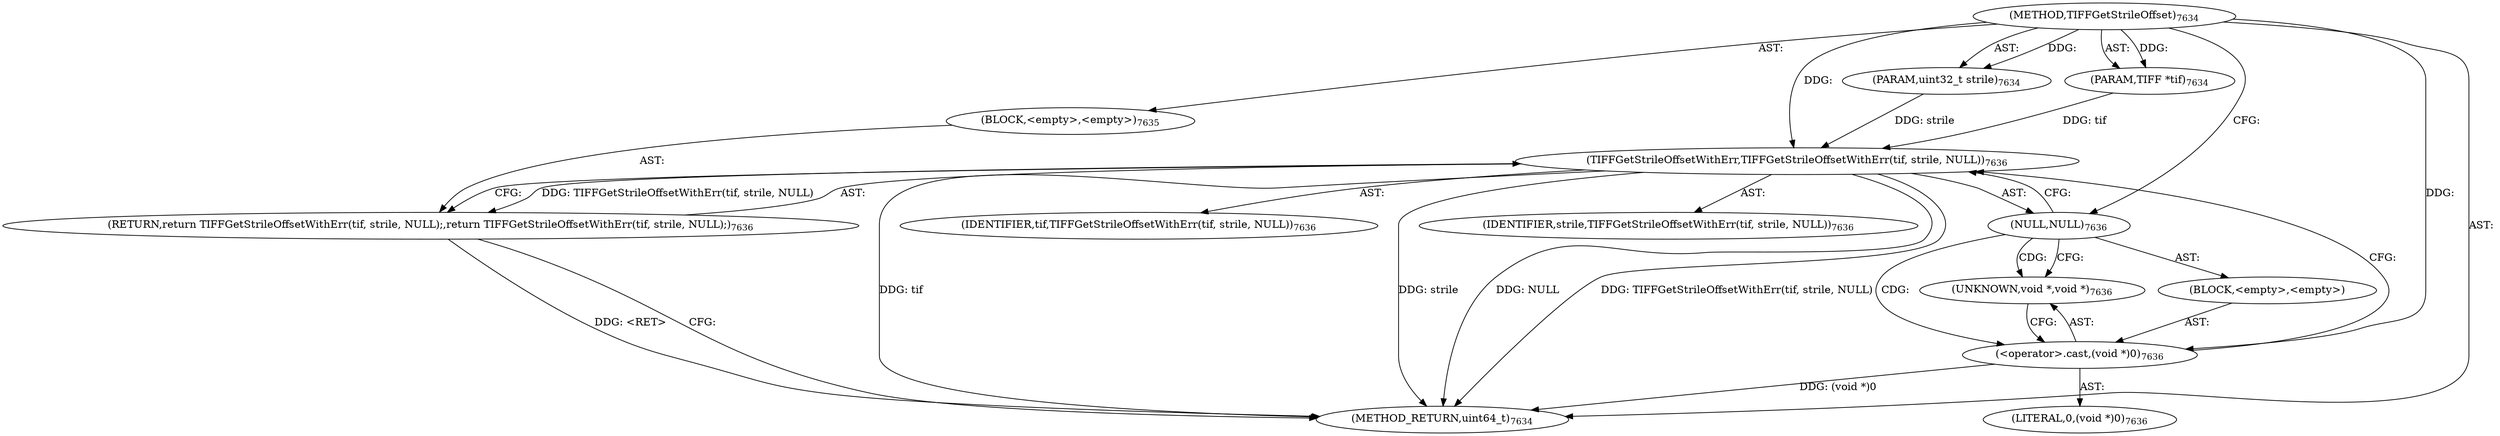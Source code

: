 digraph "TIFFGetStrileOffset" {  
"98452" [label = <(METHOD,TIFFGetStrileOffset)<SUB>7634</SUB>> ]
"98453" [label = <(PARAM,TIFF *tif)<SUB>7634</SUB>> ]
"98454" [label = <(PARAM,uint32_t strile)<SUB>7634</SUB>> ]
"98455" [label = <(BLOCK,&lt;empty&gt;,&lt;empty&gt;)<SUB>7635</SUB>> ]
"98456" [label = <(RETURN,return TIFFGetStrileOffsetWithErr(tif, strile, NULL);,return TIFFGetStrileOffsetWithErr(tif, strile, NULL);)<SUB>7636</SUB>> ]
"98457" [label = <(TIFFGetStrileOffsetWithErr,TIFFGetStrileOffsetWithErr(tif, strile, NULL))<SUB>7636</SUB>> ]
"98458" [label = <(IDENTIFIER,tif,TIFFGetStrileOffsetWithErr(tif, strile, NULL))<SUB>7636</SUB>> ]
"98459" [label = <(IDENTIFIER,strile,TIFFGetStrileOffsetWithErr(tif, strile, NULL))<SUB>7636</SUB>> ]
"98460" [label = <(NULL,NULL)<SUB>7636</SUB>> ]
"98461" [label = <(BLOCK,&lt;empty&gt;,&lt;empty&gt;)> ]
"98462" [label = <(&lt;operator&gt;.cast,(void *)0)<SUB>7636</SUB>> ]
"98463" [label = <(UNKNOWN,void *,void *)<SUB>7636</SUB>> ]
"98464" [label = <(LITERAL,0,(void *)0)<SUB>7636</SUB>> ]
"98465" [label = <(METHOD_RETURN,uint64_t)<SUB>7634</SUB>> ]
  "98452" -> "98453"  [ label = "AST: "] 
  "98452" -> "98454"  [ label = "AST: "] 
  "98452" -> "98455"  [ label = "AST: "] 
  "98452" -> "98465"  [ label = "AST: "] 
  "98455" -> "98456"  [ label = "AST: "] 
  "98456" -> "98457"  [ label = "AST: "] 
  "98457" -> "98458"  [ label = "AST: "] 
  "98457" -> "98459"  [ label = "AST: "] 
  "98457" -> "98460"  [ label = "AST: "] 
  "98460" -> "98461"  [ label = "AST: "] 
  "98461" -> "98462"  [ label = "AST: "] 
  "98462" -> "98463"  [ label = "AST: "] 
  "98462" -> "98464"  [ label = "AST: "] 
  "98456" -> "98465"  [ label = "CFG: "] 
  "98457" -> "98456"  [ label = "CFG: "] 
  "98460" -> "98463"  [ label = "CFG: "] 
  "98460" -> "98457"  [ label = "CFG: "] 
  "98462" -> "98457"  [ label = "CFG: "] 
  "98463" -> "98462"  [ label = "CFG: "] 
  "98452" -> "98460"  [ label = "CFG: "] 
  "98456" -> "98465"  [ label = "DDG: &lt;RET&gt;"] 
  "98457" -> "98465"  [ label = "DDG: tif"] 
  "98457" -> "98465"  [ label = "DDG: strile"] 
  "98457" -> "98465"  [ label = "DDG: NULL"] 
  "98462" -> "98465"  [ label = "DDG: (void *)0"] 
  "98457" -> "98465"  [ label = "DDG: TIFFGetStrileOffsetWithErr(tif, strile, NULL)"] 
  "98452" -> "98453"  [ label = "DDG: "] 
  "98452" -> "98454"  [ label = "DDG: "] 
  "98457" -> "98456"  [ label = "DDG: TIFFGetStrileOffsetWithErr(tif, strile, NULL)"] 
  "98453" -> "98457"  [ label = "DDG: tif"] 
  "98452" -> "98457"  [ label = "DDG: "] 
  "98454" -> "98457"  [ label = "DDG: strile"] 
  "98452" -> "98462"  [ label = "DDG: "] 
  "98460" -> "98463"  [ label = "CDG: "] 
  "98460" -> "98462"  [ label = "CDG: "] 
}
